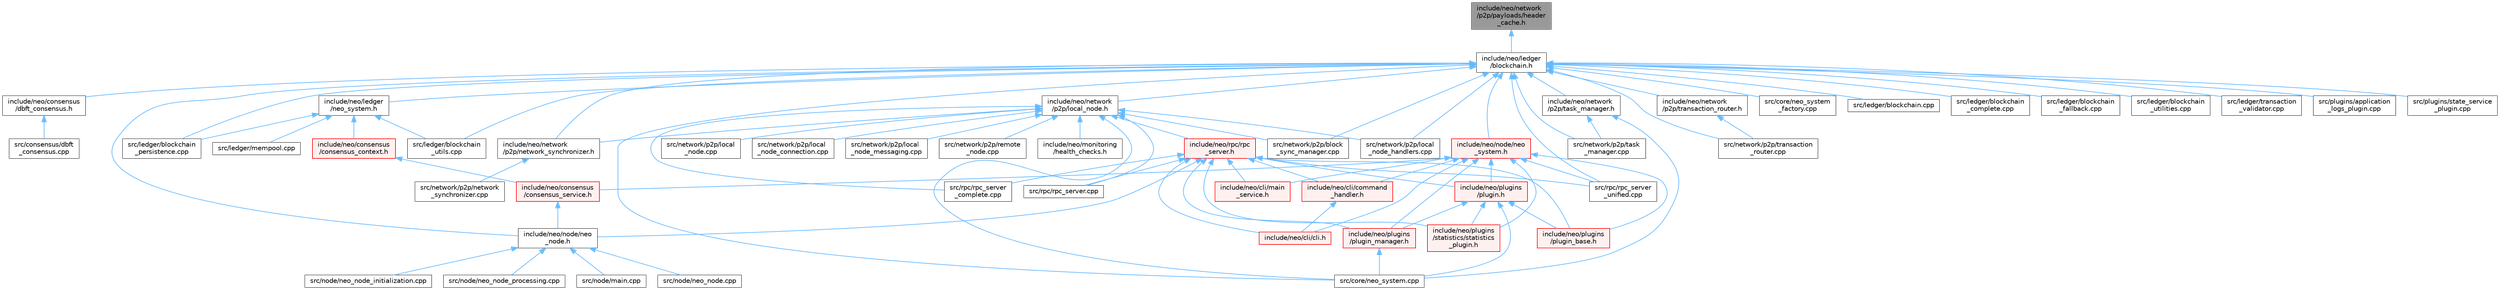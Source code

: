 digraph "include/neo/network/p2p/payloads/header_cache.h"
{
 // LATEX_PDF_SIZE
  bgcolor="transparent";
  edge [fontname=Helvetica,fontsize=10,labelfontname=Helvetica,labelfontsize=10];
  node [fontname=Helvetica,fontsize=10,shape=box,height=0.2,width=0.4];
  Node1 [id="Node000001",label="include/neo/network\l/p2p/payloads/header\l_cache.h",height=0.2,width=0.4,color="gray40", fillcolor="grey60", style="filled", fontcolor="black",tooltip=" "];
  Node1 -> Node2 [id="edge79_Node000001_Node000002",dir="back",color="steelblue1",style="solid",tooltip=" "];
  Node2 [id="Node000002",label="include/neo/ledger\l/blockchain.h",height=0.2,width=0.4,color="grey40", fillcolor="white", style="filled",URL="$blockchain_8h.html",tooltip=" "];
  Node2 -> Node3 [id="edge80_Node000002_Node000003",dir="back",color="steelblue1",style="solid",tooltip=" "];
  Node3 [id="Node000003",label="include/neo/consensus\l/dbft_consensus.h",height=0.2,width=0.4,color="grey40", fillcolor="white", style="filled",URL="$dbft__consensus_8h.html",tooltip=" "];
  Node3 -> Node4 [id="edge81_Node000003_Node000004",dir="back",color="steelblue1",style="solid",tooltip=" "];
  Node4 [id="Node000004",label="src/consensus/dbft\l_consensus.cpp",height=0.2,width=0.4,color="grey40", fillcolor="white", style="filled",URL="$dbft__consensus_8cpp.html",tooltip=" "];
  Node2 -> Node5 [id="edge82_Node000002_Node000005",dir="back",color="steelblue1",style="solid",tooltip=" "];
  Node5 [id="Node000005",label="include/neo/ledger\l/neo_system.h",height=0.2,width=0.4,color="grey40", fillcolor="white", style="filled",URL="$ledger_2neo__system_8h.html",tooltip=" "];
  Node5 -> Node6 [id="edge83_Node000005_Node000006",dir="back",color="steelblue1",style="solid",tooltip=" "];
  Node6 [id="Node000006",label="include/neo/consensus\l/consensus_context.h",height=0.2,width=0.4,color="red", fillcolor="#FFF0F0", style="filled",URL="$consensus__context_8h.html",tooltip=" "];
  Node6 -> Node7 [id="edge84_Node000006_Node000007",dir="back",color="steelblue1",style="solid",tooltip=" "];
  Node7 [id="Node000007",label="include/neo/consensus\l/consensus_service.h",height=0.2,width=0.4,color="red", fillcolor="#FFF0F0", style="filled",URL="$consensus__service_8h.html",tooltip=" "];
  Node7 -> Node8 [id="edge85_Node000007_Node000008",dir="back",color="steelblue1",style="solid",tooltip=" "];
  Node8 [id="Node000008",label="include/neo/node/neo\l_node.h",height=0.2,width=0.4,color="grey40", fillcolor="white", style="filled",URL="$neo__node_8h.html",tooltip=" "];
  Node8 -> Node9 [id="edge86_Node000008_Node000009",dir="back",color="steelblue1",style="solid",tooltip=" "];
  Node9 [id="Node000009",label="src/node/main.cpp",height=0.2,width=0.4,color="grey40", fillcolor="white", style="filled",URL="$main_8cpp.html",tooltip="Main entry point for Neo C++ Node."];
  Node8 -> Node10 [id="edge87_Node000008_Node000010",dir="back",color="steelblue1",style="solid",tooltip=" "];
  Node10 [id="Node000010",label="src/node/neo_node.cpp",height=0.2,width=0.4,color="grey40", fillcolor="white", style="filled",URL="$neo__node_8cpp.html",tooltip=" "];
  Node8 -> Node11 [id="edge88_Node000008_Node000011",dir="back",color="steelblue1",style="solid",tooltip=" "];
  Node11 [id="Node000011",label="src/node/neo_node_initialization.cpp",height=0.2,width=0.4,color="grey40", fillcolor="white", style="filled",URL="$neo__node__initialization_8cpp.html",tooltip=" "];
  Node8 -> Node12 [id="edge89_Node000008_Node000012",dir="back",color="steelblue1",style="solid",tooltip=" "];
  Node12 [id="Node000012",label="src/node/neo_node_processing.cpp",height=0.2,width=0.4,color="grey40", fillcolor="white", style="filled",URL="$neo__node__processing_8cpp.html",tooltip=" "];
  Node5 -> Node22 [id="edge90_Node000005_Node000022",dir="back",color="steelblue1",style="solid",tooltip=" "];
  Node22 [id="Node000022",label="src/ledger/blockchain\l_persistence.cpp",height=0.2,width=0.4,color="grey40", fillcolor="white", style="filled",URL="$blockchain__persistence_8cpp.html",tooltip=" "];
  Node5 -> Node23 [id="edge91_Node000005_Node000023",dir="back",color="steelblue1",style="solid",tooltip=" "];
  Node23 [id="Node000023",label="src/ledger/blockchain\l_utils.cpp",height=0.2,width=0.4,color="grey40", fillcolor="white", style="filled",URL="$blockchain__utils_8cpp.html",tooltip=" "];
  Node5 -> Node24 [id="edge92_Node000005_Node000024",dir="back",color="steelblue1",style="solid",tooltip=" "];
  Node24 [id="Node000024",label="src/ledger/mempool.cpp",height=0.2,width=0.4,color="grey40", fillcolor="white", style="filled",URL="$mempool_8cpp.html",tooltip=" "];
  Node2 -> Node25 [id="edge93_Node000002_Node000025",dir="back",color="steelblue1",style="solid",tooltip=" "];
  Node25 [id="Node000025",label="include/neo/network\l/p2p/local_node.h",height=0.2,width=0.4,color="grey40", fillcolor="white", style="filled",URL="$local__node_8h.html",tooltip=" "];
  Node25 -> Node26 [id="edge94_Node000025_Node000026",dir="back",color="steelblue1",style="solid",tooltip=" "];
  Node26 [id="Node000026",label="include/neo/monitoring\l/health_checks.h",height=0.2,width=0.4,color="grey40", fillcolor="white", style="filled",URL="$health__checks_8h.html",tooltip=" "];
  Node25 -> Node27 [id="edge95_Node000025_Node000027",dir="back",color="steelblue1",style="solid",tooltip=" "];
  Node27 [id="Node000027",label="include/neo/network\l/p2p/network_synchronizer.h",height=0.2,width=0.4,color="grey40", fillcolor="white", style="filled",URL="$network__synchronizer_8h.html",tooltip=" "];
  Node27 -> Node28 [id="edge96_Node000027_Node000028",dir="back",color="steelblue1",style="solid",tooltip=" "];
  Node28 [id="Node000028",label="src/network/p2p/network\l_synchronizer.cpp",height=0.2,width=0.4,color="grey40", fillcolor="white", style="filled",URL="$network__synchronizer_8cpp.html",tooltip=" "];
  Node25 -> Node29 [id="edge97_Node000025_Node000029",dir="back",color="steelblue1",style="solid",tooltip=" "];
  Node29 [id="Node000029",label="include/neo/rpc/rpc\l_server.h",height=0.2,width=0.4,color="red", fillcolor="#FFF0F0", style="filled",URL="$rpc__server_8h.html",tooltip=" "];
  Node29 -> Node30 [id="edge98_Node000029_Node000030",dir="back",color="steelblue1",style="solid",tooltip=" "];
  Node30 [id="Node000030",label="include/neo/cli/cli.h",height=0.2,width=0.4,color="red", fillcolor="#FFF0F0", style="filled",URL="$cli_8h.html",tooltip=" "];
  Node29 -> Node32 [id="edge99_Node000029_Node000032",dir="back",color="steelblue1",style="solid",tooltip=" "];
  Node32 [id="Node000032",label="include/neo/cli/command\l_handler.h",height=0.2,width=0.4,color="red", fillcolor="#FFF0F0", style="filled",URL="$command__handler_8h.html",tooltip=" "];
  Node32 -> Node30 [id="edge100_Node000032_Node000030",dir="back",color="steelblue1",style="solid",tooltip=" "];
  Node29 -> Node36 [id="edge101_Node000029_Node000036",dir="back",color="steelblue1",style="solid",tooltip=" "];
  Node36 [id="Node000036",label="include/neo/cli/main\l_service.h",height=0.2,width=0.4,color="red", fillcolor="#FFF0F0", style="filled",URL="$main__service_8h.html",tooltip=" "];
  Node29 -> Node8 [id="edge102_Node000029_Node000008",dir="back",color="steelblue1",style="solid",tooltip=" "];
  Node29 -> Node49 [id="edge103_Node000029_Node000049",dir="back",color="steelblue1",style="solid",tooltip=" "];
  Node49 [id="Node000049",label="include/neo/plugins\l/plugin.h",height=0.2,width=0.4,color="red", fillcolor="#FFF0F0", style="filled",URL="$plugins_2plugin_8h.html",tooltip=" "];
  Node49 -> Node50 [id="edge104_Node000049_Node000050",dir="back",color="steelblue1",style="solid",tooltip=" "];
  Node50 [id="Node000050",label="include/neo/plugins\l/plugin_base.h",height=0.2,width=0.4,color="red", fillcolor="#FFF0F0", style="filled",URL="$plugin__base_8h.html",tooltip=" "];
  Node49 -> Node64 [id="edge105_Node000049_Node000064",dir="back",color="steelblue1",style="solid",tooltip=" "];
  Node64 [id="Node000064",label="include/neo/plugins\l/plugin_manager.h",height=0.2,width=0.4,color="red", fillcolor="#FFF0F0", style="filled",URL="$plugin__manager_8h.html",tooltip=" "];
  Node64 -> Node65 [id="edge106_Node000064_Node000065",dir="back",color="steelblue1",style="solid",tooltip=" "];
  Node65 [id="Node000065",label="src/core/neo_system.cpp",height=0.2,width=0.4,color="grey40", fillcolor="white", style="filled",URL="$core_2neo__system_8cpp.html",tooltip=" "];
  Node49 -> Node67 [id="edge107_Node000049_Node000067",dir="back",color="steelblue1",style="solid",tooltip=" "];
  Node67 [id="Node000067",label="include/neo/plugins\l/statistics/statistics\l_plugin.h",height=0.2,width=0.4,color="red", fillcolor="#FFF0F0", style="filled",URL="$statistics_2statistics__plugin_8h.html",tooltip=" "];
  Node49 -> Node65 [id="edge108_Node000049_Node000065",dir="back",color="steelblue1",style="solid",tooltip=" "];
  Node29 -> Node50 [id="edge109_Node000029_Node000050",dir="back",color="steelblue1",style="solid",tooltip=" "];
  Node29 -> Node64 [id="edge110_Node000029_Node000064",dir="back",color="steelblue1",style="solid",tooltip=" "];
  Node29 -> Node67 [id="edge111_Node000029_Node000067",dir="back",color="steelblue1",style="solid",tooltip=" "];
  Node29 -> Node71 [id="edge112_Node000029_Node000071",dir="back",color="steelblue1",style="solid",tooltip=" "];
  Node71 [id="Node000071",label="src/rpc/rpc_server.cpp",height=0.2,width=0.4,color="grey40", fillcolor="white", style="filled",URL="$rpc__server_8cpp.html",tooltip=" "];
  Node29 -> Node72 [id="edge113_Node000029_Node000072",dir="back",color="steelblue1",style="solid",tooltip=" "];
  Node72 [id="Node000072",label="src/rpc/rpc_server\l_complete.cpp",height=0.2,width=0.4,color="grey40", fillcolor="white", style="filled",URL="$rpc__server__complete_8cpp.html",tooltip=" "];
  Node29 -> Node76 [id="edge114_Node000029_Node000076",dir="back",color="steelblue1",style="solid",tooltip=" "];
  Node76 [id="Node000076",label="src/rpc/rpc_server\l_unified.cpp",height=0.2,width=0.4,color="grey40", fillcolor="white", style="filled",URL="$rpc__server__unified_8cpp.html",tooltip=" "];
  Node25 -> Node65 [id="edge115_Node000025_Node000065",dir="back",color="steelblue1",style="solid",tooltip=" "];
  Node25 -> Node77 [id="edge116_Node000025_Node000077",dir="back",color="steelblue1",style="solid",tooltip=" "];
  Node77 [id="Node000077",label="src/network/p2p/block\l_sync_manager.cpp",height=0.2,width=0.4,color="grey40", fillcolor="white", style="filled",URL="$block__sync__manager_8cpp.html",tooltip=" "];
  Node25 -> Node78 [id="edge117_Node000025_Node000078",dir="back",color="steelblue1",style="solid",tooltip=" "];
  Node78 [id="Node000078",label="src/network/p2p/local\l_node.cpp",height=0.2,width=0.4,color="grey40", fillcolor="white", style="filled",URL="$local__node_8cpp.html",tooltip=" "];
  Node25 -> Node79 [id="edge118_Node000025_Node000079",dir="back",color="steelblue1",style="solid",tooltip=" "];
  Node79 [id="Node000079",label="src/network/p2p/local\l_node_connection.cpp",height=0.2,width=0.4,color="grey40", fillcolor="white", style="filled",URL="$local__node__connection_8cpp.html",tooltip=" "];
  Node25 -> Node80 [id="edge119_Node000025_Node000080",dir="back",color="steelblue1",style="solid",tooltip=" "];
  Node80 [id="Node000080",label="src/network/p2p/local\l_node_handlers.cpp",height=0.2,width=0.4,color="grey40", fillcolor="white", style="filled",URL="$local__node__handlers_8cpp.html",tooltip=" "];
  Node25 -> Node81 [id="edge120_Node000025_Node000081",dir="back",color="steelblue1",style="solid",tooltip=" "];
  Node81 [id="Node000081",label="src/network/p2p/local\l_node_messaging.cpp",height=0.2,width=0.4,color="grey40", fillcolor="white", style="filled",URL="$local__node__messaging_8cpp.html",tooltip=" "];
  Node25 -> Node82 [id="edge121_Node000025_Node000082",dir="back",color="steelblue1",style="solid",tooltip=" "];
  Node82 [id="Node000082",label="src/network/p2p/remote\l_node.cpp",height=0.2,width=0.4,color="grey40", fillcolor="white", style="filled",URL="$remote__node_8cpp.html",tooltip=" "];
  Node25 -> Node71 [id="edge122_Node000025_Node000071",dir="back",color="steelblue1",style="solid",tooltip=" "];
  Node25 -> Node72 [id="edge123_Node000025_Node000072",dir="back",color="steelblue1",style="solid",tooltip=" "];
  Node2 -> Node27 [id="edge124_Node000002_Node000027",dir="back",color="steelblue1",style="solid",tooltip=" "];
  Node2 -> Node83 [id="edge125_Node000002_Node000083",dir="back",color="steelblue1",style="solid",tooltip=" "];
  Node83 [id="Node000083",label="include/neo/network\l/p2p/task_manager.h",height=0.2,width=0.4,color="grey40", fillcolor="white", style="filled",URL="$task__manager_8h.html",tooltip=" "];
  Node83 -> Node65 [id="edge126_Node000083_Node000065",dir="back",color="steelblue1",style="solid",tooltip=" "];
  Node83 -> Node84 [id="edge127_Node000083_Node000084",dir="back",color="steelblue1",style="solid",tooltip=" "];
  Node84 [id="Node000084",label="src/network/p2p/task\l_manager.cpp",height=0.2,width=0.4,color="grey40", fillcolor="white", style="filled",URL="$task__manager_8cpp.html",tooltip=" "];
  Node2 -> Node85 [id="edge128_Node000002_Node000085",dir="back",color="steelblue1",style="solid",tooltip=" "];
  Node85 [id="Node000085",label="include/neo/network\l/p2p/transaction_router.h",height=0.2,width=0.4,color="grey40", fillcolor="white", style="filled",URL="$transaction__router_8h.html",tooltip=" "];
  Node85 -> Node86 [id="edge129_Node000085_Node000086",dir="back",color="steelblue1",style="solid",tooltip=" "];
  Node86 [id="Node000086",label="src/network/p2p/transaction\l_router.cpp",height=0.2,width=0.4,color="grey40", fillcolor="white", style="filled",URL="$transaction__router_8cpp.html",tooltip=" "];
  Node2 -> Node8 [id="edge130_Node000002_Node000008",dir="back",color="steelblue1",style="solid",tooltip=" "];
  Node2 -> Node87 [id="edge131_Node000002_Node000087",dir="back",color="steelblue1",style="solid",tooltip=" "];
  Node87 [id="Node000087",label="include/neo/node/neo\l_system.h",height=0.2,width=0.4,color="red", fillcolor="#FFF0F0", style="filled",URL="$node_2neo__system_8h.html",tooltip=" "];
  Node87 -> Node30 [id="edge132_Node000087_Node000030",dir="back",color="steelblue1",style="solid",tooltip=" "];
  Node87 -> Node32 [id="edge133_Node000087_Node000032",dir="back",color="steelblue1",style="solid",tooltip=" "];
  Node87 -> Node36 [id="edge134_Node000087_Node000036",dir="back",color="steelblue1",style="solid",tooltip=" "];
  Node87 -> Node7 [id="edge135_Node000087_Node000007",dir="back",color="steelblue1",style="solid",tooltip=" "];
  Node87 -> Node49 [id="edge136_Node000087_Node000049",dir="back",color="steelblue1",style="solid",tooltip=" "];
  Node87 -> Node50 [id="edge137_Node000087_Node000050",dir="back",color="steelblue1",style="solid",tooltip=" "];
  Node87 -> Node64 [id="edge138_Node000087_Node000064",dir="back",color="steelblue1",style="solid",tooltip=" "];
  Node87 -> Node67 [id="edge139_Node000087_Node000067",dir="back",color="steelblue1",style="solid",tooltip=" "];
  Node87 -> Node76 [id="edge140_Node000087_Node000076",dir="back",color="steelblue1",style="solid",tooltip=" "];
  Node2 -> Node65 [id="edge141_Node000002_Node000065",dir="back",color="steelblue1",style="solid",tooltip=" "];
  Node2 -> Node94 [id="edge142_Node000002_Node000094",dir="back",color="steelblue1",style="solid",tooltip=" "];
  Node94 [id="Node000094",label="src/core/neo_system\l_factory.cpp",height=0.2,width=0.4,color="grey40", fillcolor="white", style="filled",URL="$neo__system__factory_8cpp.html",tooltip=" "];
  Node2 -> Node95 [id="edge143_Node000002_Node000095",dir="back",color="steelblue1",style="solid",tooltip=" "];
  Node95 [id="Node000095",label="src/ledger/blockchain.cpp",height=0.2,width=0.4,color="grey40", fillcolor="white", style="filled",URL="$blockchain_8cpp.html",tooltip=" "];
  Node2 -> Node96 [id="edge144_Node000002_Node000096",dir="back",color="steelblue1",style="solid",tooltip=" "];
  Node96 [id="Node000096",label="src/ledger/blockchain\l_complete.cpp",height=0.2,width=0.4,color="grey40", fillcolor="white", style="filled",URL="$blockchain__complete_8cpp.html",tooltip=" "];
  Node2 -> Node97 [id="edge145_Node000002_Node000097",dir="back",color="steelblue1",style="solid",tooltip=" "];
  Node97 [id="Node000097",label="src/ledger/blockchain\l_fallback.cpp",height=0.2,width=0.4,color="grey40", fillcolor="white", style="filled",URL="$blockchain__fallback_8cpp.html",tooltip=" "];
  Node2 -> Node22 [id="edge146_Node000002_Node000022",dir="back",color="steelblue1",style="solid",tooltip=" "];
  Node2 -> Node98 [id="edge147_Node000002_Node000098",dir="back",color="steelblue1",style="solid",tooltip=" "];
  Node98 [id="Node000098",label="src/ledger/blockchain\l_utilities.cpp",height=0.2,width=0.4,color="grey40", fillcolor="white", style="filled",URL="$blockchain__utilities_8cpp.html",tooltip=" "];
  Node2 -> Node23 [id="edge148_Node000002_Node000023",dir="back",color="steelblue1",style="solid",tooltip=" "];
  Node2 -> Node99 [id="edge149_Node000002_Node000099",dir="back",color="steelblue1",style="solid",tooltip=" "];
  Node99 [id="Node000099",label="src/ledger/transaction\l_validator.cpp",height=0.2,width=0.4,color="grey40", fillcolor="white", style="filled",URL="$transaction__validator_8cpp.html",tooltip=" "];
  Node2 -> Node77 [id="edge150_Node000002_Node000077",dir="back",color="steelblue1",style="solid",tooltip=" "];
  Node2 -> Node80 [id="edge151_Node000002_Node000080",dir="back",color="steelblue1",style="solid",tooltip=" "];
  Node2 -> Node84 [id="edge152_Node000002_Node000084",dir="back",color="steelblue1",style="solid",tooltip=" "];
  Node2 -> Node86 [id="edge153_Node000002_Node000086",dir="back",color="steelblue1",style="solid",tooltip=" "];
  Node2 -> Node52 [id="edge154_Node000002_Node000052",dir="back",color="steelblue1",style="solid",tooltip=" "];
  Node52 [id="Node000052",label="src/plugins/application\l_logs_plugin.cpp",height=0.2,width=0.4,color="grey40", fillcolor="white", style="filled",URL="$application__logs__plugin_8cpp.html",tooltip=" "];
  Node2 -> Node58 [id="edge155_Node000002_Node000058",dir="back",color="steelblue1",style="solid",tooltip=" "];
  Node58 [id="Node000058",label="src/plugins/state_service\l_plugin.cpp",height=0.2,width=0.4,color="grey40", fillcolor="white", style="filled",URL="$state__service__plugin_8cpp.html",tooltip=" "];
  Node2 -> Node76 [id="edge156_Node000002_Node000076",dir="back",color="steelblue1",style="solid",tooltip=" "];
}
